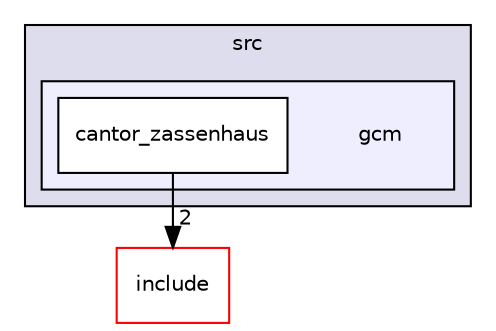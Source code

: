 digraph "src/gcm" {
  compound=true
  node [ fontsize="10", fontname="Helvetica"];
  edge [ labelfontsize="10", labelfontname="Helvetica"];
  subgraph clusterdir_68267d1309a1af8e8297ef4c3efbcdba {
    graph [ bgcolor="#ddddee", pencolor="black", label="src" fontname="Helvetica", fontsize="10", URL="dir_68267d1309a1af8e8297ef4c3efbcdba.html"]
  subgraph clusterdir_f9b77f2be90c46d9280ca651af0cfd71 {
    graph [ bgcolor="#eeeeff", pencolor="black", label="" URL="dir_f9b77f2be90c46d9280ca651af0cfd71.html"];
    dir_f9b77f2be90c46d9280ca651af0cfd71 [shape=plaintext label="gcm"];
  dir_8636d2097c1999988547985849b0791f [shape=box label="cantor_zassenhaus" fillcolor="white" style="filled" URL="dir_8636d2097c1999988547985849b0791f.html"];
  }
  }
  dir_d44c64559bbebec7f509842c48db8b23 [shape=box label="include" fillcolor="white" style="filled" color="red" URL="dir_d44c64559bbebec7f509842c48db8b23.html"];
  dir_8636d2097c1999988547985849b0791f->dir_d44c64559bbebec7f509842c48db8b23 [headlabel="2", labeldistance=1.5 headhref="dir_000010_000002.html"];
}
